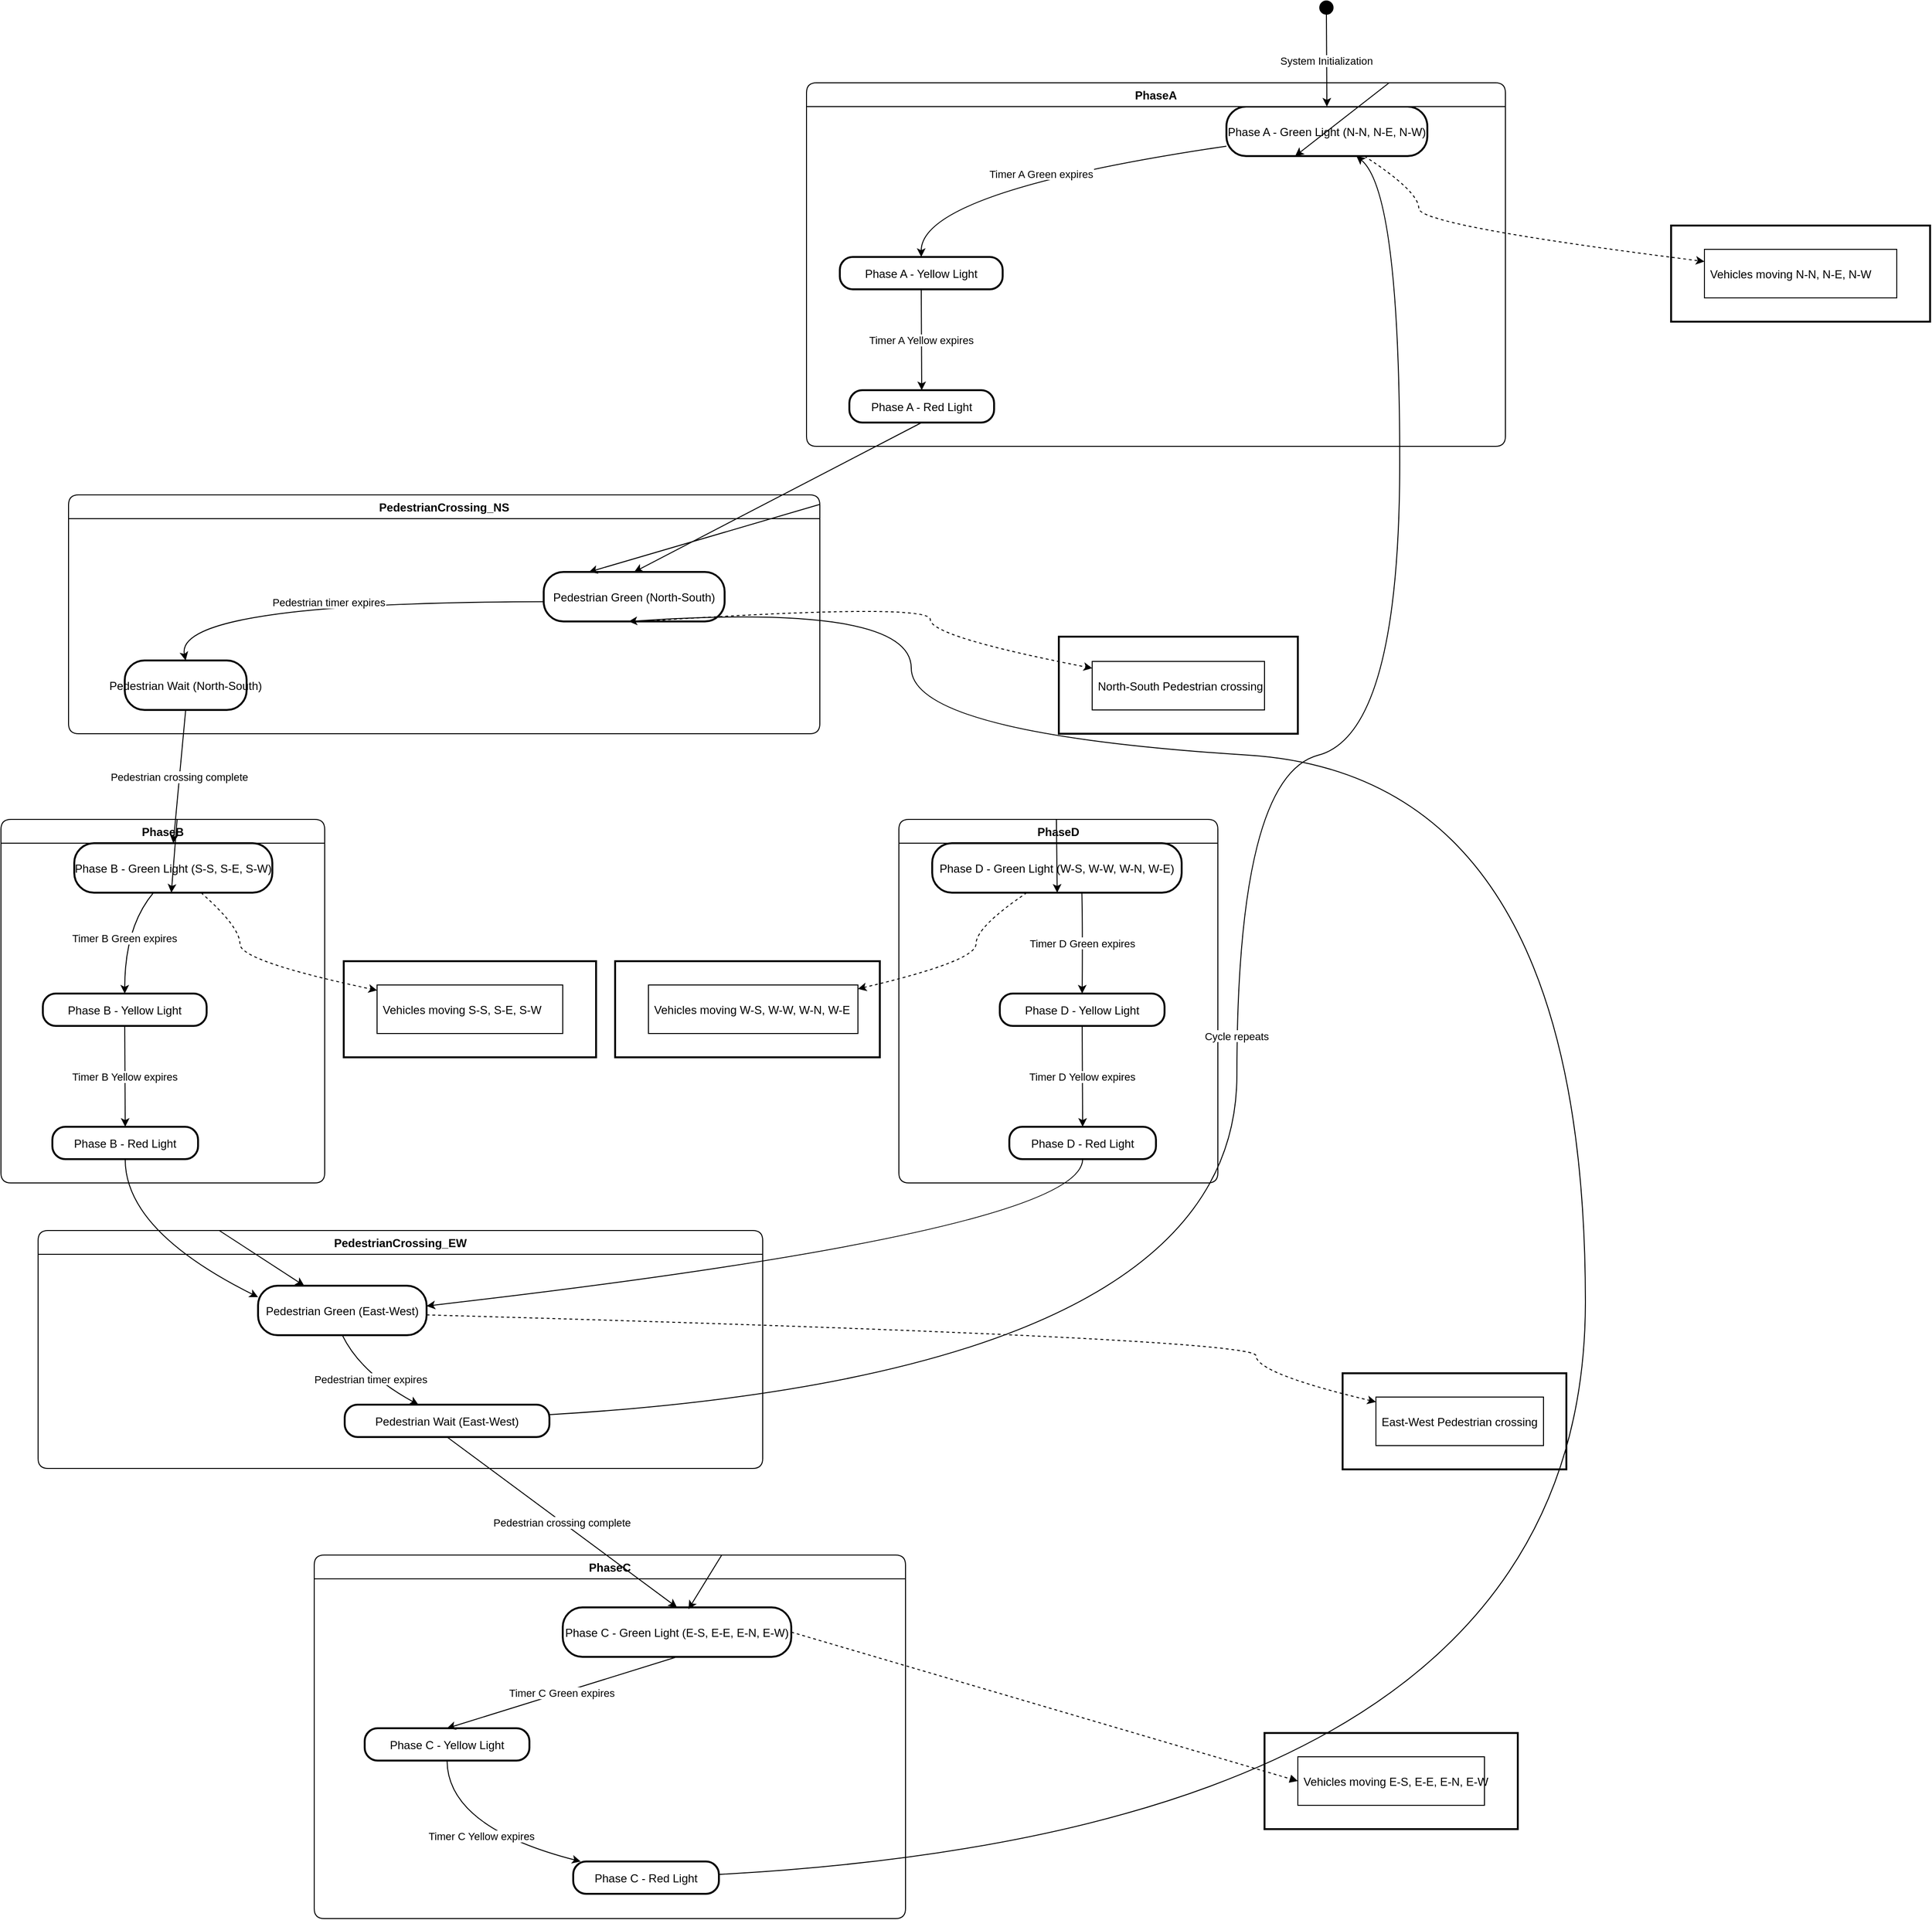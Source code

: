 <mxfile version="24.8.2">
  <diagram name="Page-1" id="AJMS1icwTOOGVkfyh9Gj">
    <mxGraphModel dx="2333" dy="1160" grid="1" gridSize="10" guides="1" tooltips="1" connect="1" arrows="1" fold="1" page="1" pageScale="1" pageWidth="850" pageHeight="1100" math="0" shadow="0">
      <root>
        <mxCell id="0" />
        <mxCell id="1" parent="0" />
        <mxCell id="lHBRARfxBDYm-X709YwH-202" value="" style="ellipse;fillColor=strokeColor;" vertex="1" parent="1">
          <mxGeometry x="2225" y="460" width="14" height="14" as="geometry" />
        </mxCell>
        <mxCell id="lHBRARfxBDYm-X709YwH-203" value="Phase A - Green Light (N-N, N-E, N-W)" style="rounded=1;arcSize=40;strokeWidth=2" vertex="1" parent="1">
          <mxGeometry x="2127" y="571" width="211" height="52" as="geometry" />
        </mxCell>
        <mxCell id="lHBRARfxBDYm-X709YwH-204" value="PhaseA" style="swimlane;fontStyle=1;align=center;verticalAlign=middle;startSize=25;container=0;collapsible=0;rounded=1;arcSize=14;dropTarget=0;" vertex="1" parent="1">
          <mxGeometry x="1686" y="546" width="734" height="382" as="geometry" />
        </mxCell>
        <mxCell id="lHBRARfxBDYm-X709YwH-205" value="Phase A - Yellow Light" style="rounded=1;arcSize=40;strokeWidth=2" vertex="1" parent="1">
          <mxGeometry x="1721" y="729" width="171" height="34" as="geometry" />
        </mxCell>
        <mxCell id="lHBRARfxBDYm-X709YwH-206" value="Phase A - Red Light" style="rounded=1;arcSize=40;strokeWidth=2" vertex="1" parent="1">
          <mxGeometry x="1731" y="869" width="152" height="34" as="geometry" />
        </mxCell>
        <mxCell id="lHBRARfxBDYm-X709YwH-207" value="PhaseB" style="swimlane;fontStyle=1;align=center;verticalAlign=middle;startSize=25;container=0;collapsible=0;rounded=1;arcSize=14;dropTarget=0;" vertex="1" parent="1">
          <mxGeometry x="840" y="1320" width="340" height="382" as="geometry" />
        </mxCell>
        <mxCell id="lHBRARfxBDYm-X709YwH-208" value="Phase B - Green Light (S-S, S-E, S-W)" style="rounded=1;arcSize=40;strokeWidth=2" vertex="1" parent="1">
          <mxGeometry x="917" y="1345" width="208" height="52" as="geometry" />
        </mxCell>
        <mxCell id="lHBRARfxBDYm-X709YwH-209" value="Phase B - Yellow Light" style="rounded=1;arcSize=40;strokeWidth=2" vertex="1" parent="1">
          <mxGeometry x="884" y="1503" width="172" height="34" as="geometry" />
        </mxCell>
        <mxCell id="lHBRARfxBDYm-X709YwH-210" value="Phase B - Red Light" style="rounded=1;arcSize=40;strokeWidth=2" vertex="1" parent="1">
          <mxGeometry x="894" y="1643" width="153" height="34" as="geometry" />
        </mxCell>
        <mxCell id="lHBRARfxBDYm-X709YwH-211" value="PhaseC" style="swimlane;fontStyle=1;align=center;verticalAlign=middle;startSize=25;container=0;collapsible=0;rounded=1;arcSize=14;dropTarget=0;" vertex="1" parent="1">
          <mxGeometry x="1169" y="2093" width="621" height="382" as="geometry" />
        </mxCell>
        <mxCell id="lHBRARfxBDYm-X709YwH-212" value="Phase C - Green Light (E-S, E-E, E-N, E-W)" style="rounded=1;arcSize=40;strokeWidth=2" vertex="1" parent="1">
          <mxGeometry x="1430" y="2148" width="240" height="52" as="geometry" />
        </mxCell>
        <mxCell id="lHBRARfxBDYm-X709YwH-213" value="Phase C - Yellow Light" style="rounded=1;arcSize=40;strokeWidth=2" vertex="1" parent="1">
          <mxGeometry x="1222" y="2275" width="173" height="34" as="geometry" />
        </mxCell>
        <mxCell id="lHBRARfxBDYm-X709YwH-214" value="Phase C - Red Light" style="rounded=1;arcSize=40;strokeWidth=2" vertex="1" parent="1">
          <mxGeometry x="1441" y="2415" width="153" height="34" as="geometry" />
        </mxCell>
        <mxCell id="lHBRARfxBDYm-X709YwH-215" value="PhaseD" style="swimlane;fontStyle=1;align=center;verticalAlign=middle;startSize=25;container=0;collapsible=0;rounded=1;arcSize=14;dropTarget=0;" vertex="1" parent="1">
          <mxGeometry x="1783" y="1320" width="335" height="382" as="geometry" />
        </mxCell>
        <mxCell id="lHBRARfxBDYm-X709YwH-216" value="Phase D - Green Light (W-S, W-W, W-N, W-E)" style="rounded=1;arcSize=40;strokeWidth=2" vertex="1" parent="1">
          <mxGeometry x="1818" y="1345" width="262" height="52" as="geometry" />
        </mxCell>
        <mxCell id="lHBRARfxBDYm-X709YwH-217" value="Phase D - Yellow Light" style="rounded=1;arcSize=40;strokeWidth=2" vertex="1" parent="1">
          <mxGeometry x="1889" y="1503" width="173" height="34" as="geometry" />
        </mxCell>
        <mxCell id="lHBRARfxBDYm-X709YwH-218" value="Phase D - Red Light" style="rounded=1;arcSize=40;strokeWidth=2" vertex="1" parent="1">
          <mxGeometry x="1899" y="1643" width="154" height="34" as="geometry" />
        </mxCell>
        <mxCell id="lHBRARfxBDYm-X709YwH-219" value="PedestrianCrossing_NS" style="swimlane;fontStyle=1;align=center;verticalAlign=middle;startSize=25;container=0;collapsible=0;rounded=1;arcSize=14;dropTarget=0;" vertex="1" parent="1">
          <mxGeometry x="911" y="979" width="789" height="251" as="geometry" />
        </mxCell>
        <mxCell id="lHBRARfxBDYm-X709YwH-220" value="Pedestrian Green (North-South)" style="rounded=1;arcSize=40;strokeWidth=2" vertex="1" parent="1">
          <mxGeometry x="1410" y="1060" width="190" height="52" as="geometry" />
        </mxCell>
        <mxCell id="lHBRARfxBDYm-X709YwH-221" value="Pedestrian Wait (North-South)" style="rounded=1;arcSize=40;strokeWidth=2" vertex="1" parent="1">
          <mxGeometry x="970" y="1153" width="128" height="52" as="geometry" />
        </mxCell>
        <mxCell id="lHBRARfxBDYm-X709YwH-222" value="PedestrianCrossing_EW" style="swimlane;fontStyle=1;align=center;verticalAlign=middle;startSize=25;container=0;collapsible=0;rounded=1;arcSize=14;dropTarget=0;" vertex="1" parent="1">
          <mxGeometry x="879" y="1752" width="761" height="250" as="geometry" />
        </mxCell>
        <mxCell id="lHBRARfxBDYm-X709YwH-223" value="Pedestrian Green (East-West)" style="rounded=1;arcSize=40;strokeWidth=2" vertex="1" parent="1">
          <mxGeometry x="1110" y="1810" width="177" height="52" as="geometry" />
        </mxCell>
        <mxCell id="lHBRARfxBDYm-X709YwH-224" value="Pedestrian Wait (East-West)" style="rounded=1;arcSize=40;strokeWidth=2" vertex="1" parent="1">
          <mxGeometry x="1201" y="1935" width="215" height="34" as="geometry" />
        </mxCell>
        <mxCell id="lHBRARfxBDYm-X709YwH-225" value="Vehicles moving N-N, N-E, N-W" style="whiteSpace=wrap;strokeWidth=2;" vertex="1" parent="1">
          <mxGeometry x="2594" y="696" width="272" height="101" as="geometry" />
        </mxCell>
        <mxCell id="lHBRARfxBDYm-X709YwH-226" value="Vehicles moving N-N, N-E, N-W" style="align=left;spacingLeft=4;" vertex="1" parent="1">
          <mxGeometry x="2629" y="721" width="202" height="51" as="geometry" />
        </mxCell>
        <mxCell id="lHBRARfxBDYm-X709YwH-227" value="Vehicles moving S-S, S-E, S-W" style="whiteSpace=wrap;strokeWidth=2;" vertex="1" parent="1">
          <mxGeometry x="1200" y="1469" width="265" height="101" as="geometry" />
        </mxCell>
        <mxCell id="lHBRARfxBDYm-X709YwH-228" value="Vehicles moving S-S, S-E, S-W" style="align=left;spacingLeft=4;" vertex="1" parent="1">
          <mxGeometry x="1235" y="1494" width="195" height="51" as="geometry" />
        </mxCell>
        <mxCell id="lHBRARfxBDYm-X709YwH-229" value="Vehicles moving E-S, E-E, E-N, E-W" style="whiteSpace=wrap;strokeWidth=2;" vertex="1" parent="1">
          <mxGeometry x="2167" y="2280" width="266" height="101" as="geometry" />
        </mxCell>
        <mxCell id="lHBRARfxBDYm-X709YwH-230" value="Vehicles moving E-S, E-E, E-N, E-W" style="align=left;spacingLeft=4;" vertex="1" parent="1">
          <mxGeometry x="2202" y="2305" width="196" height="51" as="geometry" />
        </mxCell>
        <mxCell id="lHBRARfxBDYm-X709YwH-231" value="Vehicles moving W-S, W-W, W-N, W-E" style="whiteSpace=wrap;strokeWidth=2;" vertex="1" parent="1">
          <mxGeometry x="1485" y="1469" width="278" height="101" as="geometry" />
        </mxCell>
        <mxCell id="lHBRARfxBDYm-X709YwH-232" value="Vehicles moving W-S, W-W, W-N, W-E" style="align=left;spacingLeft=4;" vertex="1" parent="1">
          <mxGeometry x="1520" y="1494" width="220" height="51" as="geometry" />
        </mxCell>
        <mxCell id="lHBRARfxBDYm-X709YwH-233" value="North-South Pedestrian crossing" style="whiteSpace=wrap;strokeWidth=2;" vertex="1" parent="1">
          <mxGeometry x="1951" y="1128" width="251" height="102" as="geometry" />
        </mxCell>
        <mxCell id="lHBRARfxBDYm-X709YwH-234" value="North-South Pedestrian crossing" style="align=left;spacingLeft=4;" vertex="1" parent="1">
          <mxGeometry x="1986" y="1154" width="181" height="51" as="geometry" />
        </mxCell>
        <mxCell id="lHBRARfxBDYm-X709YwH-235" value="East-West Pedestrian crossing" style="whiteSpace=wrap;strokeWidth=2;" vertex="1" parent="1">
          <mxGeometry x="2249" y="1902" width="235" height="101" as="geometry" />
        </mxCell>
        <mxCell id="lHBRARfxBDYm-X709YwH-236" value="East-West Pedestrian crossing" style="align=left;spacingLeft=4;" vertex="1" parent="1">
          <mxGeometry x="2284" y="1927" width="176" height="51" as="geometry" />
        </mxCell>
        <mxCell id="lHBRARfxBDYm-X709YwH-237" value="System Initialization" style="curved=1;startArrow=none;;exitX=0.51;exitY=1;entryX=0.5;entryY=0.01;rounded=0;" edge="1" parent="1" source="lHBRARfxBDYm-X709YwH-202" target="lHBRARfxBDYm-X709YwH-203">
          <mxGeometry relative="1" as="geometry">
            <Array as="points" />
          </mxGeometry>
        </mxCell>
        <mxCell id="lHBRARfxBDYm-X709YwH-238" value="Timer A Green expires" style="curved=1;startArrow=none;;exitX=0;exitY=0.8;entryX=0.5;entryY=0;rounded=0;" edge="1" parent="1" source="lHBRARfxBDYm-X709YwH-203" target="lHBRARfxBDYm-X709YwH-205">
          <mxGeometry relative="1" as="geometry">
            <Array as="points">
              <mxPoint x="1806" y="660" />
            </Array>
          </mxGeometry>
        </mxCell>
        <mxCell id="lHBRARfxBDYm-X709YwH-239" value="Timer A Yellow expires" style="curved=1;startArrow=none;;exitX=0.5;exitY=1.01;entryX=0.5;entryY=0.01;rounded=0;" edge="1" parent="1" source="lHBRARfxBDYm-X709YwH-205" target="lHBRARfxBDYm-X709YwH-206">
          <mxGeometry relative="1" as="geometry">
            <Array as="points" />
          </mxGeometry>
        </mxCell>
        <mxCell id="lHBRARfxBDYm-X709YwH-240" value="" style="curved=1;startArrow=none;;exitX=0.5;exitY=1.02;entryX=0.5;entryY=-0.01;rounded=0;" edge="1" parent="1" source="lHBRARfxBDYm-X709YwH-206" target="lHBRARfxBDYm-X709YwH-220">
          <mxGeometry relative="1" as="geometry">
            <Array as="points" />
          </mxGeometry>
        </mxCell>
        <mxCell id="lHBRARfxBDYm-X709YwH-241" value="Pedestrian timer expires" style="curved=1;startArrow=none;;exitX=0;exitY=0.6;entryX=0.5;entryY=0;rounded=0;" edge="1" parent="1" source="lHBRARfxBDYm-X709YwH-220" target="lHBRARfxBDYm-X709YwH-221">
          <mxGeometry relative="1" as="geometry">
            <Array as="points">
              <mxPoint x="1021" y="1092" />
            </Array>
          </mxGeometry>
        </mxCell>
        <mxCell id="lHBRARfxBDYm-X709YwH-242" value="Pedestrian crossing complete" style="curved=1;startArrow=none;;exitX=0.5;exitY=1;entryX=0.5;entryY=0;rounded=0;" edge="1" parent="1" source="lHBRARfxBDYm-X709YwH-221" target="lHBRARfxBDYm-X709YwH-208">
          <mxGeometry relative="1" as="geometry">
            <Array as="points" />
          </mxGeometry>
        </mxCell>
        <mxCell id="lHBRARfxBDYm-X709YwH-243" value="Timer B Green expires" style="curved=1;startArrow=none;;exitX=0.4;exitY=1;entryX=0.5;entryY=-0.01;rounded=0;" edge="1" parent="1" source="lHBRARfxBDYm-X709YwH-208" target="lHBRARfxBDYm-X709YwH-209">
          <mxGeometry relative="1" as="geometry">
            <Array as="points">
              <mxPoint x="970" y="1433" />
            </Array>
          </mxGeometry>
        </mxCell>
        <mxCell id="lHBRARfxBDYm-X709YwH-244" value="Timer B Yellow expires" style="curved=1;startArrow=none;;exitX=0.5;exitY=1;entryX=0.5;entryY=-0.01;rounded=0;" edge="1" parent="1" source="lHBRARfxBDYm-X709YwH-209" target="lHBRARfxBDYm-X709YwH-210">
          <mxGeometry relative="1" as="geometry">
            <Array as="points" />
          </mxGeometry>
        </mxCell>
        <mxCell id="lHBRARfxBDYm-X709YwH-245" value="" style="curved=1;startArrow=none;;exitX=0.5;exitY=1.01;entryX=0;entryY=0.23;rounded=0;" edge="1" parent="1" source="lHBRARfxBDYm-X709YwH-210" target="lHBRARfxBDYm-X709YwH-223">
          <mxGeometry relative="1" as="geometry">
            <Array as="points">
              <mxPoint x="970" y="1752" />
            </Array>
          </mxGeometry>
        </mxCell>
        <mxCell id="lHBRARfxBDYm-X709YwH-246" value="Pedestrian timer expires" style="curved=1;startArrow=none;;exitX=0.5;exitY=1;entryX=0.36;entryY=0;rounded=0;" edge="1" parent="1" source="lHBRARfxBDYm-X709YwH-223" target="lHBRARfxBDYm-X709YwH-224">
          <mxGeometry relative="1" as="geometry">
            <Array as="points">
              <mxPoint x="1218" y="1902" />
            </Array>
          </mxGeometry>
        </mxCell>
        <mxCell id="lHBRARfxBDYm-X709YwH-247" value="Pedestrian crossing complete" style="curved=1;startArrow=none;;exitX=0.5;exitY=1.01;entryX=0.5;entryY=-0.01;rounded=0;" edge="1" parent="1" source="lHBRARfxBDYm-X709YwH-224" target="lHBRARfxBDYm-X709YwH-212">
          <mxGeometry relative="1" as="geometry">
            <Array as="points" />
          </mxGeometry>
        </mxCell>
        <mxCell id="lHBRARfxBDYm-X709YwH-248" value="Timer C Green expires" style="curved=1;startArrow=none;;exitX=0.5;exitY=0.99;entryX=0.5;entryY=0.01;rounded=0;" edge="1" parent="1" source="lHBRARfxBDYm-X709YwH-212" target="lHBRARfxBDYm-X709YwH-213">
          <mxGeometry relative="1" as="geometry">
            <Array as="points" />
          </mxGeometry>
        </mxCell>
        <mxCell id="lHBRARfxBDYm-X709YwH-249" value="Timer C Yellow expires" style="curved=1;startArrow=none;;exitX=0.5;exitY=1.02;entryX=0.06;entryY=0.01;rounded=0;" edge="1" parent="1" source="lHBRARfxBDYm-X709YwH-213" target="lHBRARfxBDYm-X709YwH-214">
          <mxGeometry relative="1" as="geometry">
            <Array as="points">
              <mxPoint x="1309" y="2379" />
            </Array>
          </mxGeometry>
        </mxCell>
        <mxCell id="lHBRARfxBDYm-X709YwH-250" value="" style="curved=1;startArrow=none;;exitX=1;exitY=0.4;entryX=0.47;entryY=0.99;rounded=0;" edge="1" parent="1" source="lHBRARfxBDYm-X709YwH-214" target="lHBRARfxBDYm-X709YwH-220">
          <mxGeometry relative="1" as="geometry">
            <Array as="points">
              <mxPoint x="2504" y="2379" />
              <mxPoint x="2504" y="1275" />
              <mxPoint x="1796" y="1230" />
              <mxPoint x="1796" y="1092" />
            </Array>
          </mxGeometry>
        </mxCell>
        <mxCell id="lHBRARfxBDYm-X709YwH-251" value="Timer D Green expires" style="curved=1;startArrow=none;;exitX=0.6;exitY=1;entryX=0.5;entryY=-0.01;rounded=0;" edge="1" parent="1" source="lHBRARfxBDYm-X709YwH-216" target="lHBRARfxBDYm-X709YwH-217">
          <mxGeometry relative="1" as="geometry">
            <Array as="points">
              <mxPoint x="1976" y="1433" />
            </Array>
          </mxGeometry>
        </mxCell>
        <mxCell id="lHBRARfxBDYm-X709YwH-252" value="Timer D Yellow expires" style="curved=1;startArrow=none;;exitX=0.5;exitY=1;entryX=0.5;entryY=-0.01;rounded=0;" edge="1" parent="1" source="lHBRARfxBDYm-X709YwH-217" target="lHBRARfxBDYm-X709YwH-218">
          <mxGeometry relative="1" as="geometry">
            <Array as="points" />
          </mxGeometry>
        </mxCell>
        <mxCell id="lHBRARfxBDYm-X709YwH-253" value="" style="curved=1;startArrow=none;;exitX=0.5;exitY=1.01;entryX=1;entryY=0.41;rounded=0;" edge="1" parent="1" source="lHBRARfxBDYm-X709YwH-218" target="lHBRARfxBDYm-X709YwH-223">
          <mxGeometry relative="1" as="geometry">
            <Array as="points">
              <mxPoint x="1976" y="1752" />
            </Array>
          </mxGeometry>
        </mxCell>
        <mxCell id="lHBRARfxBDYm-X709YwH-254" value="Cycle repeats" style="curved=1;startArrow=none;;exitX=1;exitY=0.31;entryX=0.65;entryY=1.01;rounded=0;" edge="1" parent="1" source="lHBRARfxBDYm-X709YwH-224" target="lHBRARfxBDYm-X709YwH-203">
          <mxGeometry relative="1" as="geometry">
            <Array as="points">
              <mxPoint x="2138" y="1902" />
              <mxPoint x="2138" y="1275" />
              <mxPoint x="2309" y="1230" />
              <mxPoint x="2309" y="660" />
            </Array>
          </mxGeometry>
        </mxCell>
        <mxCell id="lHBRARfxBDYm-X709YwH-255" value="" style="curved=1;dashed=1;startArrow=none;;exitX=0.69;exitY=1.01;entryX=0;entryY=0.25;rounded=0;" edge="1" parent="1" source="lHBRARfxBDYm-X709YwH-203" target="lHBRARfxBDYm-X709YwH-226">
          <mxGeometry relative="1" as="geometry">
            <Array as="points">
              <mxPoint x="2329" y="660" />
              <mxPoint x="2329" y="696" />
            </Array>
          </mxGeometry>
        </mxCell>
        <mxCell id="lHBRARfxBDYm-X709YwH-256" value="" style="curved=1;dashed=1;startArrow=none;;exitX=0.64;exitY=1;entryX=0;entryY=0.11;rounded=0;" edge="1" parent="1" source="lHBRARfxBDYm-X709YwH-208" target="lHBRARfxBDYm-X709YwH-228">
          <mxGeometry relative="1" as="geometry">
            <Array as="points">
              <mxPoint x="1091" y="1433" />
              <mxPoint x="1091" y="1469" />
            </Array>
          </mxGeometry>
        </mxCell>
        <mxCell id="lHBRARfxBDYm-X709YwH-258" value="" style="curved=1;dashed=1;startArrow=none;;exitX=0.38;exitY=1;entryX=1;entryY=0.08;rounded=0;" edge="1" parent="1" source="lHBRARfxBDYm-X709YwH-216" target="lHBRARfxBDYm-X709YwH-232">
          <mxGeometry relative="1" as="geometry">
            <Array as="points">
              <mxPoint x="1864" y="1433" />
              <mxPoint x="1864" y="1469" />
            </Array>
          </mxGeometry>
        </mxCell>
        <mxCell id="lHBRARfxBDYm-X709YwH-259" value="" style="curved=1;dashed=1;startArrow=none;;exitX=0.53;exitY=0.99;entryX=0;entryY=0.14;rounded=0;" edge="1" parent="1" source="lHBRARfxBDYm-X709YwH-220" target="lHBRARfxBDYm-X709YwH-234">
          <mxGeometry relative="1" as="geometry">
            <Array as="points">
              <mxPoint x="1816" y="1092" />
              <mxPoint x="1816" y="1128" />
            </Array>
          </mxGeometry>
        </mxCell>
        <mxCell id="lHBRARfxBDYm-X709YwH-260" value="" style="curved=1;dashed=1;startArrow=none;;exitX=1;exitY=0.59;entryX=0;entryY=0.1;rounded=0;" edge="1" parent="1" source="lHBRARfxBDYm-X709YwH-223" target="lHBRARfxBDYm-X709YwH-236">
          <mxGeometry relative="1" as="geometry">
            <Array as="points">
              <mxPoint x="2158" y="1865" />
              <mxPoint x="2158" y="1902" />
            </Array>
          </mxGeometry>
        </mxCell>
        <mxCell id="lHBRARfxBDYm-X709YwH-261" value="" style="curved=1;startArrow=none;;rounded=0;" edge="1" parent="1" source="lHBRARfxBDYm-X709YwH-204" target="lHBRARfxBDYm-X709YwH-203">
          <mxGeometry relative="1" as="geometry">
            <Array as="points" />
          </mxGeometry>
        </mxCell>
        <mxCell id="lHBRARfxBDYm-X709YwH-262" value="" style="curved=1;startArrow=none;;rounded=0;entryX=0.25;entryY=0;entryDx=0;entryDy=0;" edge="1" parent="1" source="lHBRARfxBDYm-X709YwH-219" target="lHBRARfxBDYm-X709YwH-220">
          <mxGeometry relative="1" as="geometry">
            <Array as="points" />
            <mxPoint x="1594.002" y="928" as="sourcePoint" />
            <mxPoint x="1421.428" y="1049" as="targetPoint" />
          </mxGeometry>
        </mxCell>
        <mxCell id="lHBRARfxBDYm-X709YwH-263" value="" style="curved=1;startArrow=none;;rounded=0;" edge="1" parent="1" source="lHBRARfxBDYm-X709YwH-207" target="lHBRARfxBDYm-X709YwH-208">
          <mxGeometry relative="1" as="geometry">
            <Array as="points" />
          </mxGeometry>
        </mxCell>
        <mxCell id="lHBRARfxBDYm-X709YwH-264" value="" style="curved=1;startArrow=none;;rounded=0;exitX=0.25;exitY=0;exitDx=0;exitDy=0;" edge="1" parent="1" source="lHBRARfxBDYm-X709YwH-222" target="lHBRARfxBDYm-X709YwH-223">
          <mxGeometry relative="1" as="geometry">
            <Array as="points" />
          </mxGeometry>
        </mxCell>
        <mxCell id="lHBRARfxBDYm-X709YwH-265" value="" style="curved=1;startArrow=none;;rounded=0;entryX=0.55;entryY=0.036;entryDx=0;entryDy=0;entryPerimeter=0;" edge="1" parent="1" source="lHBRARfxBDYm-X709YwH-211" target="lHBRARfxBDYm-X709YwH-212">
          <mxGeometry relative="1" as="geometry">
            <Array as="points" />
          </mxGeometry>
        </mxCell>
        <mxCell id="lHBRARfxBDYm-X709YwH-266" value="" style="curved=1;startArrow=none;;rounded=0;" edge="1" parent="1" source="lHBRARfxBDYm-X709YwH-215" target="lHBRARfxBDYm-X709YwH-216">
          <mxGeometry relative="1" as="geometry">
            <Array as="points" />
          </mxGeometry>
        </mxCell>
        <mxCell id="lHBRARfxBDYm-X709YwH-267" value="" style="html=1;verticalAlign=bottom;labelBackgroundColor=none;endArrow=block;endFill=1;dashed=1;rounded=0;exitX=1;exitY=0.5;exitDx=0;exitDy=0;entryX=0;entryY=0.5;entryDx=0;entryDy=0;" edge="1" parent="1" source="lHBRARfxBDYm-X709YwH-212" target="lHBRARfxBDYm-X709YwH-230">
          <mxGeometry width="160" relative="1" as="geometry">
            <mxPoint x="1820" y="2120" as="sourcePoint" />
            <mxPoint x="1980" y="2120" as="targetPoint" />
          </mxGeometry>
        </mxCell>
      </root>
    </mxGraphModel>
  </diagram>
</mxfile>

